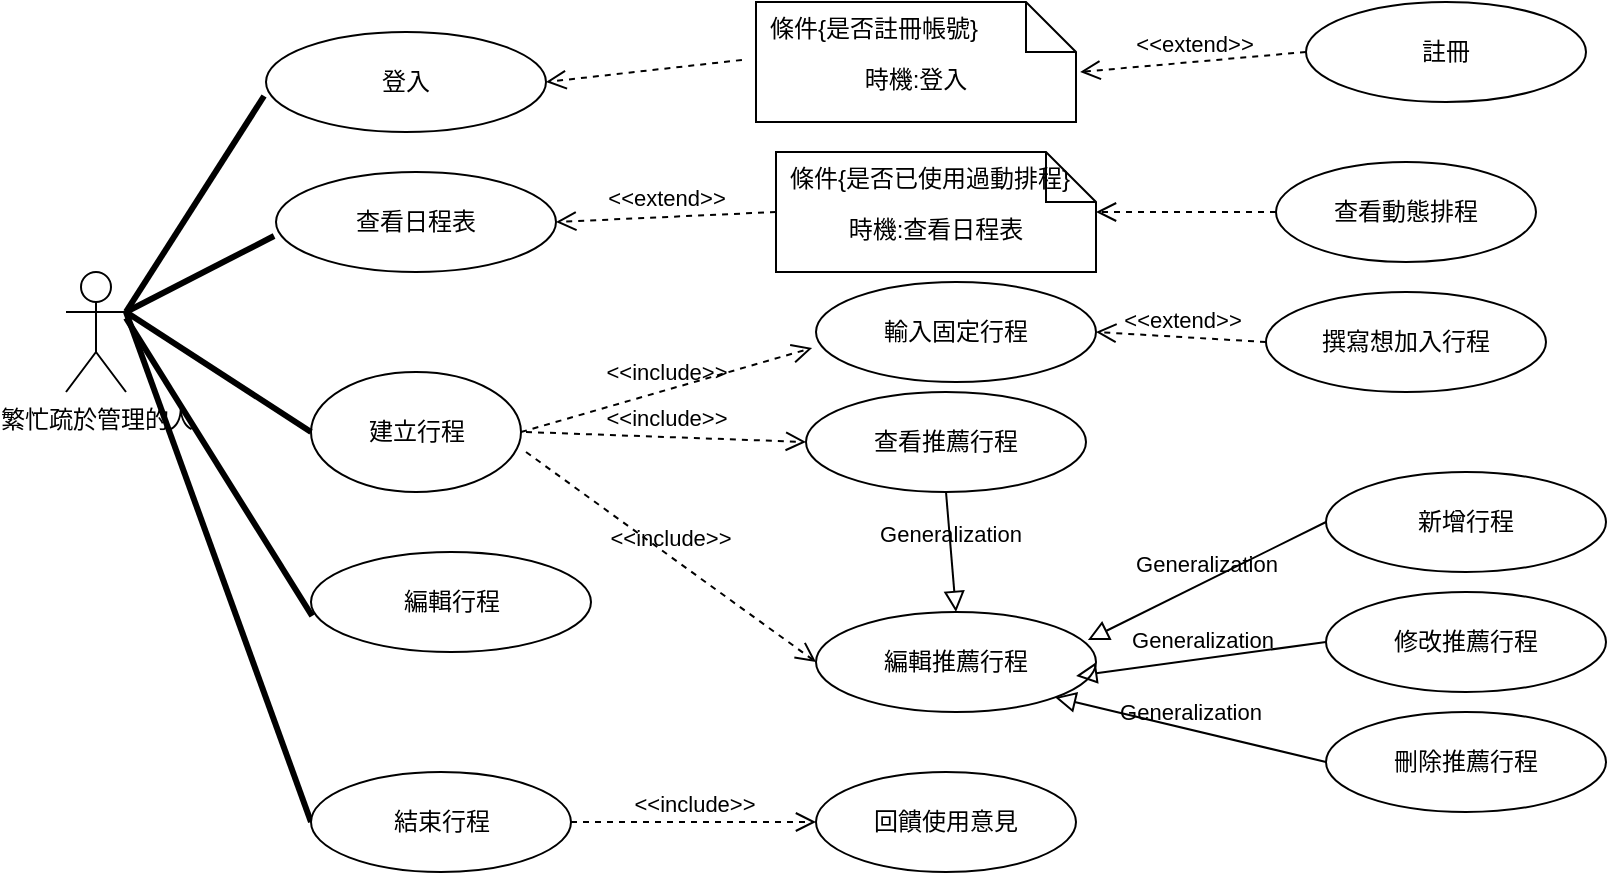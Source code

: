 <mxfile version="24.8.6">
  <diagram name="第 1 页" id="AHcjIik1focOU0QK3iOo">
    <mxGraphModel dx="1621" dy="386" grid="1" gridSize="10" guides="1" tooltips="1" connect="1" arrows="1" fold="1" page="1" pageScale="1" pageWidth="827" pageHeight="1169" math="0" shadow="0">
      <root>
        <mxCell id="0" />
        <mxCell id="1" parent="0" />
        <mxCell id="8-9XDru2MBB9iXI8fwiX-1" value="繁忙疏於管理的人" style="shape=umlActor;verticalLabelPosition=bottom;verticalAlign=top;html=1;" parent="1" vertex="1">
          <mxGeometry x="30" y="210" width="30" height="60" as="geometry" />
        </mxCell>
        <mxCell id="8-9XDru2MBB9iXI8fwiX-2" value="登入" style="ellipse;html=1;whiteSpace=wrap;" parent="1" vertex="1">
          <mxGeometry x="130" y="90" width="140" height="50" as="geometry" />
        </mxCell>
        <mxCell id="8-9XDru2MBB9iXI8fwiX-4" value="" style="endArrow=none;startArrow=none;endFill=0;startFill=0;endSize=8;html=1;verticalAlign=bottom;labelBackgroundColor=none;strokeWidth=3;rounded=0;entryX=-0.007;entryY=0.64;entryDx=0;entryDy=0;entryPerimeter=0;exitX=1;exitY=0.333;exitDx=0;exitDy=0;exitPerimeter=0;" parent="1" source="8-9XDru2MBB9iXI8fwiX-1" target="8-9XDru2MBB9iXI8fwiX-2" edge="1">
          <mxGeometry width="160" relative="1" as="geometry">
            <mxPoint x="70" y="220" as="sourcePoint" />
            <mxPoint x="480" y="250" as="targetPoint" />
          </mxGeometry>
        </mxCell>
        <mxCell id="8-9XDru2MBB9iXI8fwiX-5" value="註冊" style="ellipse;html=1;whiteSpace=wrap;" parent="1" vertex="1">
          <mxGeometry x="650" y="75" width="140" height="50" as="geometry" />
        </mxCell>
        <mxCell id="8-9XDru2MBB9iXI8fwiX-10" value="&amp;lt;&amp;lt;extend&amp;gt;&amp;gt;" style="endArrow=open;startArrow=none;endFill=0;startFill=0;endSize=8;html=1;verticalAlign=bottom;dashed=1;labelBackgroundColor=none;rounded=0;exitX=0;exitY=0.5;exitDx=0;exitDy=0;entryX=1.013;entryY=0.583;entryDx=0;entryDy=0;entryPerimeter=0;" parent="1" source="8-9XDru2MBB9iXI8fwiX-5" target="jXpW6EcGd3m8PzfnGfCC-29" edge="1">
          <mxGeometry width="160" relative="1" as="geometry">
            <mxPoint x="371.96" y="243" as="sourcePoint" />
            <mxPoint x="600" y="70" as="targetPoint" />
          </mxGeometry>
        </mxCell>
        <mxCell id="8-9XDru2MBB9iXI8fwiX-12" value="查看日程表" style="ellipse;html=1;whiteSpace=wrap;" parent="1" vertex="1">
          <mxGeometry x="135" y="160" width="140" height="50" as="geometry" />
        </mxCell>
        <mxCell id="8-9XDru2MBB9iXI8fwiX-13" value="" style="endArrow=none;startArrow=none;endFill=0;startFill=0;endSize=8;html=1;verticalAlign=bottom;labelBackgroundColor=none;strokeWidth=3;rounded=0;entryX=-0.007;entryY=0.64;entryDx=0;entryDy=0;entryPerimeter=0;exitX=1;exitY=0.333;exitDx=0;exitDy=0;exitPerimeter=0;" parent="1" source="8-9XDru2MBB9iXI8fwiX-1" target="8-9XDru2MBB9iXI8fwiX-12" edge="1">
          <mxGeometry width="160" relative="1" as="geometry">
            <mxPoint x="70" y="160" as="sourcePoint" />
            <mxPoint x="480" y="190" as="targetPoint" />
          </mxGeometry>
        </mxCell>
        <mxCell id="8-9XDru2MBB9iXI8fwiX-22" value="撰寫想加入行程" style="ellipse;html=1;whiteSpace=wrap;" parent="1" vertex="1">
          <mxGeometry x="630" y="220" width="140" height="50" as="geometry" />
        </mxCell>
        <mxCell id="8-9XDru2MBB9iXI8fwiX-24" value="輸入固定行程" style="ellipse;html=1;whiteSpace=wrap;" parent="1" vertex="1">
          <mxGeometry x="405" y="215" width="140" height="50" as="geometry" />
        </mxCell>
        <mxCell id="8-9XDru2MBB9iXI8fwiX-26" value="編輯推薦行程" style="ellipse;html=1;whiteSpace=wrap;" parent="1" vertex="1">
          <mxGeometry x="405" y="380" width="140" height="50" as="geometry" />
        </mxCell>
        <mxCell id="8-9XDru2MBB9iXI8fwiX-28" value="查看動態排程" style="ellipse;html=1;whiteSpace=wrap;" parent="1" vertex="1">
          <mxGeometry x="635" y="155" width="130" height="50" as="geometry" />
        </mxCell>
        <mxCell id="8-9XDru2MBB9iXI8fwiX-29" value="回饋使用意見" style="ellipse;html=1;whiteSpace=wrap;" parent="1" vertex="1">
          <mxGeometry x="405" y="460" width="130" height="50" as="geometry" />
        </mxCell>
        <mxCell id="8-9XDru2MBB9iXI8fwiX-30" value="" style="endArrow=none;startArrow=none;endFill=0;startFill=0;endSize=8;html=1;verticalAlign=bottom;labelBackgroundColor=none;strokeWidth=3;rounded=0;exitX=1;exitY=0.333;exitDx=0;exitDy=0;exitPerimeter=0;entryX=0;entryY=0.5;entryDx=0;entryDy=0;" parent="1" source="8-9XDru2MBB9iXI8fwiX-1" target="jXpW6EcGd3m8PzfnGfCC-4" edge="1">
          <mxGeometry width="160" relative="1" as="geometry">
            <mxPoint x="60" y="220" as="sourcePoint" />
            <mxPoint x="100" y="460" as="targetPoint" />
          </mxGeometry>
        </mxCell>
        <mxCell id="jXpW6EcGd3m8PzfnGfCC-1" value="編輯行程" style="ellipse;html=1;whiteSpace=wrap;" vertex="1" parent="1">
          <mxGeometry x="152.5" y="350" width="140" height="50" as="geometry" />
        </mxCell>
        <mxCell id="jXpW6EcGd3m8PzfnGfCC-2" value="建立行程" style="ellipse;html=1;whiteSpace=wrap;" vertex="1" parent="1">
          <mxGeometry x="152.5" y="260" width="105" height="60" as="geometry" />
        </mxCell>
        <mxCell id="jXpW6EcGd3m8PzfnGfCC-3" value="" style="endArrow=none;startArrow=none;endFill=0;startFill=0;endSize=8;html=1;verticalAlign=bottom;labelBackgroundColor=none;strokeWidth=3;rounded=0;entryX=0;entryY=0.5;entryDx=0;entryDy=0;" edge="1" parent="1" target="jXpW6EcGd3m8PzfnGfCC-2">
          <mxGeometry width="160" relative="1" as="geometry">
            <mxPoint x="60" y="230" as="sourcePoint" />
            <mxPoint x="210" y="460" as="targetPoint" />
          </mxGeometry>
        </mxCell>
        <mxCell id="jXpW6EcGd3m8PzfnGfCC-4" value="結束行程" style="ellipse;html=1;whiteSpace=wrap;" vertex="1" parent="1">
          <mxGeometry x="152.5" y="460" width="130" height="50" as="geometry" />
        </mxCell>
        <mxCell id="jXpW6EcGd3m8PzfnGfCC-5" value="&amp;lt;&amp;lt;extend&amp;gt;&amp;gt;" style="endArrow=open;startArrow=none;endFill=0;startFill=0;endSize=8;html=1;verticalAlign=bottom;dashed=1;labelBackgroundColor=none;rounded=0;exitX=0;exitY=0.5;exitDx=0;exitDy=0;entryX=1;entryY=0.5;entryDx=0;entryDy=0;" edge="1" parent="1" source="jXpW6EcGd3m8PzfnGfCC-26" target="8-9XDru2MBB9iXI8fwiX-12">
          <mxGeometry width="160" relative="1" as="geometry">
            <mxPoint x="330" y="270" as="sourcePoint" />
            <mxPoint x="460" y="270" as="targetPoint" />
          </mxGeometry>
        </mxCell>
        <mxCell id="jXpW6EcGd3m8PzfnGfCC-6" value="查看推薦行程" style="ellipse;html=1;whiteSpace=wrap;" vertex="1" parent="1">
          <mxGeometry x="400" y="270" width="140" height="50" as="geometry" />
        </mxCell>
        <mxCell id="jXpW6EcGd3m8PzfnGfCC-7" value="&amp;lt;&amp;lt;include&amp;gt;&amp;gt;" style="endArrow=open;startArrow=none;endFill=0;startFill=0;endSize=8;html=1;verticalAlign=bottom;dashed=1;labelBackgroundColor=none;rounded=0;exitX=1;exitY=0.5;exitDx=0;exitDy=0;entryX=-0.014;entryY=0.66;entryDx=0;entryDy=0;entryPerimeter=0;" edge="1" parent="1" source="jXpW6EcGd3m8PzfnGfCC-2" target="8-9XDru2MBB9iXI8fwiX-24">
          <mxGeometry width="160" relative="1" as="geometry">
            <mxPoint x="380" y="270" as="sourcePoint" />
            <mxPoint x="400" y="240" as="targetPoint" />
          </mxGeometry>
        </mxCell>
        <mxCell id="jXpW6EcGd3m8PzfnGfCC-8" value="&amp;lt;&amp;lt;include&amp;gt;&amp;gt;" style="endArrow=open;startArrow=none;endFill=0;startFill=0;endSize=8;html=1;verticalAlign=bottom;dashed=1;labelBackgroundColor=none;rounded=0;entryX=0;entryY=0.5;entryDx=0;entryDy=0;" edge="1" parent="1" target="8-9XDru2MBB9iXI8fwiX-26">
          <mxGeometry width="160" relative="1" as="geometry">
            <mxPoint x="260" y="300" as="sourcePoint" />
            <mxPoint x="400" y="410" as="targetPoint" />
          </mxGeometry>
        </mxCell>
        <mxCell id="jXpW6EcGd3m8PzfnGfCC-10" value="&amp;lt;&amp;lt;include&amp;gt;&amp;gt;" style="endArrow=open;startArrow=none;endFill=0;startFill=0;endSize=8;html=1;verticalAlign=bottom;dashed=1;labelBackgroundColor=none;rounded=0;entryX=0;entryY=0.5;entryDx=0;entryDy=0;" edge="1" parent="1" target="jXpW6EcGd3m8PzfnGfCC-6">
          <mxGeometry width="160" relative="1" as="geometry">
            <mxPoint x="260" y="290" as="sourcePoint" />
            <mxPoint x="430" y="270" as="targetPoint" />
          </mxGeometry>
        </mxCell>
        <mxCell id="jXpW6EcGd3m8PzfnGfCC-11" value="&amp;lt;&amp;lt;include&amp;gt;&amp;gt;" style="endArrow=open;startArrow=none;endFill=0;startFill=0;endSize=8;html=1;verticalAlign=bottom;dashed=1;labelBackgroundColor=none;rounded=0;exitX=1;exitY=0.5;exitDx=0;exitDy=0;entryX=0;entryY=0.5;entryDx=0;entryDy=0;" edge="1" parent="1" source="jXpW6EcGd3m8PzfnGfCC-4" target="8-9XDru2MBB9iXI8fwiX-29">
          <mxGeometry width="160" relative="1" as="geometry">
            <mxPoint x="298" y="330" as="sourcePoint" />
            <mxPoint x="440" y="280" as="targetPoint" />
          </mxGeometry>
        </mxCell>
        <mxCell id="jXpW6EcGd3m8PzfnGfCC-12" value="" style="endArrow=none;startArrow=none;endFill=0;startFill=0;endSize=8;html=1;verticalAlign=bottom;labelBackgroundColor=none;strokeWidth=3;rounded=0;entryX=0.004;entryY=0.64;entryDx=0;entryDy=0;entryPerimeter=0;" edge="1" parent="1" target="jXpW6EcGd3m8PzfnGfCC-1">
          <mxGeometry width="160" relative="1" as="geometry">
            <mxPoint x="60" y="233" as="sourcePoint" />
            <mxPoint x="172.5" y="477.5" as="targetPoint" />
          </mxGeometry>
        </mxCell>
        <mxCell id="jXpW6EcGd3m8PzfnGfCC-13" value="&amp;lt;&amp;lt;extend&amp;gt;&amp;gt;" style="endArrow=open;startArrow=none;endFill=0;startFill=0;endSize=8;html=1;verticalAlign=bottom;dashed=1;labelBackgroundColor=none;rounded=0;entryX=1;entryY=0.5;entryDx=0;entryDy=0;exitX=0;exitY=0.5;exitDx=0;exitDy=0;" edge="1" parent="1" source="8-9XDru2MBB9iXI8fwiX-22" target="8-9XDru2MBB9iXI8fwiX-24">
          <mxGeometry width="160" relative="1" as="geometry">
            <mxPoint x="590" y="320" as="sourcePoint" />
            <mxPoint x="460" y="320" as="targetPoint" />
          </mxGeometry>
        </mxCell>
        <mxCell id="jXpW6EcGd3m8PzfnGfCC-14" value="新增行程" style="ellipse;html=1;whiteSpace=wrap;" vertex="1" parent="1">
          <mxGeometry x="660" y="310" width="140" height="50" as="geometry" />
        </mxCell>
        <mxCell id="jXpW6EcGd3m8PzfnGfCC-15" value="刪除推薦行程" style="ellipse;html=1;whiteSpace=wrap;" vertex="1" parent="1">
          <mxGeometry x="660" y="430" width="140" height="50" as="geometry" />
        </mxCell>
        <mxCell id="jXpW6EcGd3m8PzfnGfCC-16" value="修改推薦行程" style="ellipse;html=1;whiteSpace=wrap;" vertex="1" parent="1">
          <mxGeometry x="660" y="370" width="140" height="50" as="geometry" />
        </mxCell>
        <mxCell id="jXpW6EcGd3m8PzfnGfCC-17" value="Generalization" style="endArrow=block;html=1;rounded=0;align=center;verticalAlign=bottom;endFill=0;labelBackgroundColor=none;endSize=8;entryX=0.971;entryY=0.28;entryDx=0;entryDy=0;exitX=0;exitY=0.5;exitDx=0;exitDy=0;entryPerimeter=0;" edge="1" parent="1" source="jXpW6EcGd3m8PzfnGfCC-14" target="8-9XDru2MBB9iXI8fwiX-26">
          <mxGeometry relative="1" as="geometry">
            <mxPoint x="610" y="360" as="sourcePoint" />
            <mxPoint x="770" y="360" as="targetPoint" />
          </mxGeometry>
        </mxCell>
        <mxCell id="jXpW6EcGd3m8PzfnGfCC-18" value="" style="resizable=0;html=1;align=center;verticalAlign=top;labelBackgroundColor=none;" connectable="0" vertex="1" parent="jXpW6EcGd3m8PzfnGfCC-17">
          <mxGeometry relative="1" as="geometry" />
        </mxCell>
        <mxCell id="jXpW6EcGd3m8PzfnGfCC-19" value="Generalization" style="endArrow=block;html=1;rounded=0;align=center;verticalAlign=bottom;endFill=0;labelBackgroundColor=none;endSize=8;exitX=0;exitY=0.5;exitDx=0;exitDy=0;entryX=0.929;entryY=0.64;entryDx=0;entryDy=0;entryPerimeter=0;" edge="1" parent="1" source="jXpW6EcGd3m8PzfnGfCC-16" target="8-9XDru2MBB9iXI8fwiX-26">
          <mxGeometry relative="1" as="geometry">
            <mxPoint x="670" y="345" as="sourcePoint" />
            <mxPoint x="550" y="380" as="targetPoint" />
          </mxGeometry>
        </mxCell>
        <mxCell id="jXpW6EcGd3m8PzfnGfCC-20" value="" style="resizable=0;html=1;align=center;verticalAlign=top;labelBackgroundColor=none;" connectable="0" vertex="1" parent="jXpW6EcGd3m8PzfnGfCC-19">
          <mxGeometry relative="1" as="geometry" />
        </mxCell>
        <mxCell id="jXpW6EcGd3m8PzfnGfCC-21" value="Generalization" style="endArrow=block;html=1;rounded=0;align=center;verticalAlign=bottom;endFill=0;labelBackgroundColor=none;endSize=8;exitX=0;exitY=0.5;exitDx=0;exitDy=0;entryX=1;entryY=1;entryDx=0;entryDy=0;" edge="1" parent="1" source="jXpW6EcGd3m8PzfnGfCC-15" target="8-9XDru2MBB9iXI8fwiX-26">
          <mxGeometry relative="1" as="geometry">
            <mxPoint x="675" y="440" as="sourcePoint" />
            <mxPoint x="550" y="440" as="targetPoint" />
          </mxGeometry>
        </mxCell>
        <mxCell id="jXpW6EcGd3m8PzfnGfCC-22" value="" style="resizable=0;html=1;align=center;verticalAlign=top;labelBackgroundColor=none;" connectable="0" vertex="1" parent="jXpW6EcGd3m8PzfnGfCC-21">
          <mxGeometry relative="1" as="geometry" />
        </mxCell>
        <mxCell id="jXpW6EcGd3m8PzfnGfCC-23" value="Generalization" style="endArrow=block;html=1;rounded=0;align=center;verticalAlign=bottom;endFill=0;labelBackgroundColor=none;endSize=8;entryX=0.5;entryY=0;entryDx=0;entryDy=0;exitX=0.5;exitY=1;exitDx=0;exitDy=0;" edge="1" parent="1" source="jXpW6EcGd3m8PzfnGfCC-6" target="8-9XDru2MBB9iXI8fwiX-26">
          <mxGeometry relative="1" as="geometry">
            <mxPoint x="472" y="340" as="sourcePoint" />
            <mxPoint x="551" y="374" as="targetPoint" />
            <Array as="points" />
          </mxGeometry>
        </mxCell>
        <mxCell id="jXpW6EcGd3m8PzfnGfCC-24" value="" style="resizable=0;html=1;align=center;verticalAlign=top;labelBackgroundColor=none;" connectable="0" vertex="1" parent="jXpW6EcGd3m8PzfnGfCC-23">
          <mxGeometry relative="1" as="geometry" />
        </mxCell>
        <mxCell id="jXpW6EcGd3m8PzfnGfCC-25" value="" style="endArrow=open;startArrow=none;endFill=0;startFill=0;endSize=8;html=1;verticalAlign=bottom;dashed=1;labelBackgroundColor=none;rounded=0;exitX=0;exitY=0.5;exitDx=0;exitDy=0;entryX=1;entryY=0.5;entryDx=0;entryDy=0;" edge="1" parent="1" source="8-9XDru2MBB9iXI8fwiX-28" target="jXpW6EcGd3m8PzfnGfCC-26">
          <mxGeometry width="160" relative="1" as="geometry">
            <mxPoint x="405" y="185" as="sourcePoint" />
            <mxPoint x="275" y="185" as="targetPoint" />
          </mxGeometry>
        </mxCell>
        <mxCell id="jXpW6EcGd3m8PzfnGfCC-26" value="時機:查看日程表" style="shape=note2;boundedLbl=1;whiteSpace=wrap;html=1;size=25;verticalAlign=top;align=center;" vertex="1" parent="1">
          <mxGeometry x="385" y="150" width="160" height="60" as="geometry" />
        </mxCell>
        <mxCell id="jXpW6EcGd3m8PzfnGfCC-27" value="條件{是否已使用過動排程}" style="resizeWidth=1;part=1;strokeColor=none;fillColor=none;align=left;spacingLeft=5;" vertex="1" parent="jXpW6EcGd3m8PzfnGfCC-26">
          <mxGeometry width="160" height="25" relative="1" as="geometry" />
        </mxCell>
        <mxCell id="jXpW6EcGd3m8PzfnGfCC-28" value="" style="endArrow=open;startArrow=none;endFill=0;startFill=0;endSize=8;html=1;verticalAlign=bottom;dashed=1;labelBackgroundColor=none;rounded=0;exitX=-0.044;exitY=0.483;exitDx=0;exitDy=0;exitPerimeter=0;entryX=1;entryY=0.5;entryDx=0;entryDy=0;" edge="1" parent="1" source="jXpW6EcGd3m8PzfnGfCC-29" target="8-9XDru2MBB9iXI8fwiX-2">
          <mxGeometry width="160" relative="1" as="geometry">
            <mxPoint x="270" y="115" as="sourcePoint" />
            <mxPoint x="300" y="80" as="targetPoint" />
          </mxGeometry>
        </mxCell>
        <mxCell id="jXpW6EcGd3m8PzfnGfCC-29" value="時機:登入" style="shape=note2;boundedLbl=1;whiteSpace=wrap;html=1;size=25;verticalAlign=top;align=center;" vertex="1" parent="1">
          <mxGeometry x="375" y="75" width="160" height="60" as="geometry" />
        </mxCell>
        <mxCell id="jXpW6EcGd3m8PzfnGfCC-30" value="條件{是否註冊帳號}" style="resizeWidth=1;part=1;strokeColor=none;fillColor=none;align=left;spacingLeft=5;" vertex="1" parent="jXpW6EcGd3m8PzfnGfCC-29">
          <mxGeometry width="160" height="25" relative="1" as="geometry" />
        </mxCell>
      </root>
    </mxGraphModel>
  </diagram>
</mxfile>
